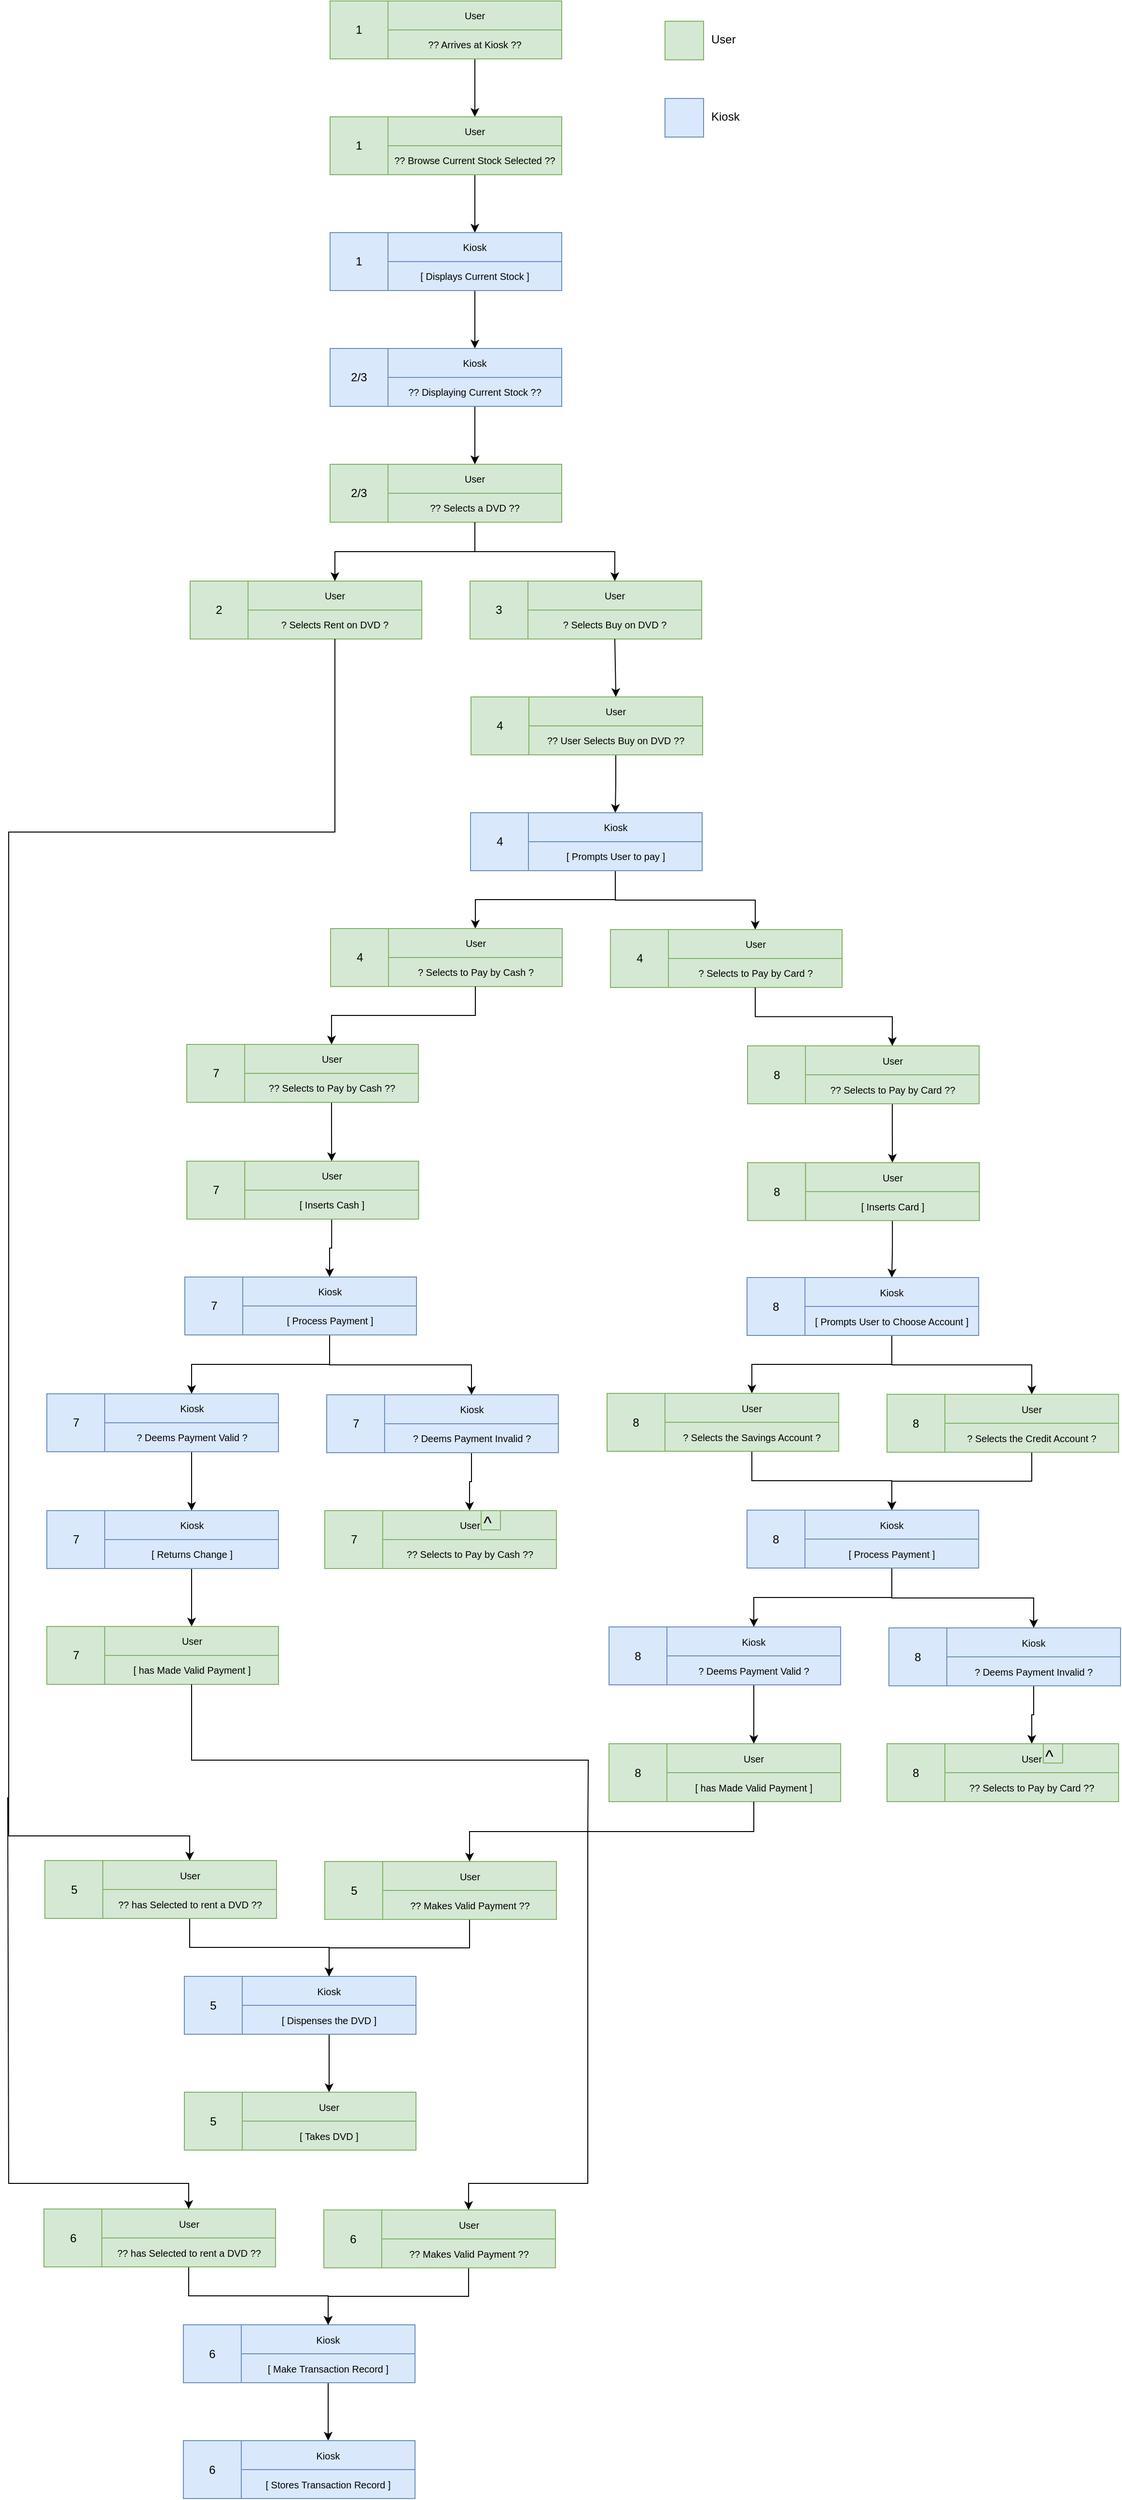 <mxfile version="11.1.4" type="device"><diagram id="VW8h7AR9d6UCQnMIyFME" name="Page-1"><mxGraphModel dx="2858" dy="1067" grid="1" gridSize="10" guides="1" tooltips="1" connect="1" arrows="1" fold="1" page="1" pageScale="1" pageWidth="827" pageHeight="1169" math="0" shadow="0"><root><mxCell id="0"/><mxCell id="1" parent="0"/><mxCell id="rNA3uLsN9g1m54qxnN43-1" value="" style="rounded=0;whiteSpace=wrap;html=1;fillColor=#d5e8d4;strokeColor=#82b366;" parent="1" vertex="1"><mxGeometry x="293" y="59" width="240" height="60" as="geometry"/></mxCell><mxCell id="rNA3uLsN9g1m54qxnN43-2" value="1&lt;span style=&quot;font-family: &amp;#34;helvetica&amp;#34; , &amp;#34;arial&amp;#34; , sans-serif ; font-size: 0px ; white-space: nowrap&quot;&gt;%3CmxGraphModel%3E%3Croot%3E%3CmxCell%20id%3D%220%22%2F%3E%3CmxCell%20id%3D%221%22%20parent%3D%220%22%2F%3E%3CmxCell%20id%3D%222%22%20value%3D%22%22%20style%3D%22rounded%3D0%3BwhiteSpace%3Dwrap%3Bhtml%3D1%3B%22%20vertex%3D%221%22%20parent%3D%221%22%3E%3CmxGeometry%20x%3D%22140%22%20y%3D%22110%22%20width%3D%22180%22%20height%3D%2230%22%20as%3D%22geometry%22%2F%3E%3C%2FmxCell%3E%3C%2Froot%3E%3C%2FmxGraphModel%3E&lt;/span&gt;" style="rounded=0;whiteSpace=wrap;html=1;fillColor=#d5e8d4;strokeColor=#82b366;" parent="1" vertex="1"><mxGeometry x="293" y="59" width="60" height="60" as="geometry"/></mxCell><mxCell id="rNA3uLsN9g1m54qxnN43-3" value="User" style="rounded=0;whiteSpace=wrap;html=1;fontSize=10;fillColor=#d5e8d4;strokeColor=#82b366;" parent="1" vertex="1"><mxGeometry x="353" y="59" width="180" height="30" as="geometry"/></mxCell><mxCell id="rNA3uLsN9g1m54qxnN43-13" style="edgeStyle=orthogonalEdgeStyle;rounded=0;orthogonalLoop=1;jettySize=auto;html=1;exitX=0.5;exitY=1;exitDx=0;exitDy=0;entryX=0.5;entryY=0;entryDx=0;entryDy=0;fontSize=10;strokeColor=#000000;" parent="1" source="rNA3uLsN9g1m54qxnN43-4" target="rNA3uLsN9g1m54qxnN43-7" edge="1"><mxGeometry relative="1" as="geometry"/></mxCell><mxCell id="rNA3uLsN9g1m54qxnN43-4" value="?? Arrives at Kiosk ??" style="rounded=0;whiteSpace=wrap;html=1;fontSize=10;fillColor=#d5e8d4;strokeColor=#82b366;" parent="1" vertex="1"><mxGeometry x="353" y="89" width="180" height="30" as="geometry"/></mxCell><mxCell id="rNA3uLsN9g1m54qxnN43-5" value="" style="rounded=0;whiteSpace=wrap;html=1;fillColor=#d5e8d4;strokeColor=#82b366;" parent="1" vertex="1"><mxGeometry x="293" y="179" width="240" height="60" as="geometry"/></mxCell><mxCell id="rNA3uLsN9g1m54qxnN43-6" value="1&lt;span style=&quot;font-family: &amp;#34;helvetica&amp;#34; , &amp;#34;arial&amp;#34; , sans-serif ; font-size: 0px ; white-space: nowrap&quot;&gt;%3CmxGraphModel%3E%3Croot%3E%3CmxCell%20id%3D%220%22%2F%3E%3CmxCell%20id%3D%221%22%20parent%3D%220%22%2F%3E%3CmxCell%20id%3D%222%22%20value%3D%22%22%20style%3D%22rounded%3D0%3BwhiteSpace%3Dwrap%3Bhtml%3D1%3B%22%20vertex%3D%221%22%20parent%3D%221%22%3E%3CmxGeometry%20x%3D%22140%22%20y%3D%22110%22%20width%3D%22180%22%20height%3D%2230%22%20as%3D%22geometry%22%2F%3E%3C%2FmxCell%3E%3C%2Froot%3E%3C%2FmxGraphModel%3E&lt;/span&gt;" style="rounded=0;whiteSpace=wrap;html=1;fillColor=#d5e8d4;strokeColor=#82b366;" parent="1" vertex="1"><mxGeometry x="293" y="179" width="60" height="60" as="geometry"/></mxCell><mxCell id="rNA3uLsN9g1m54qxnN43-7" value="User" style="rounded=0;whiteSpace=wrap;html=1;fontSize=10;fillColor=#d5e8d4;strokeColor=#82b366;" parent="1" vertex="1"><mxGeometry x="353" y="179" width="180" height="30" as="geometry"/></mxCell><mxCell id="rNA3uLsN9g1m54qxnN43-14" style="edgeStyle=orthogonalEdgeStyle;rounded=0;orthogonalLoop=1;jettySize=auto;html=1;exitX=0.5;exitY=1;exitDx=0;exitDy=0;fontSize=10;strokeColor=#000000;" parent="1" source="rNA3uLsN9g1m54qxnN43-8" target="rNA3uLsN9g1m54qxnN43-11" edge="1"><mxGeometry relative="1" as="geometry"/></mxCell><mxCell id="rNA3uLsN9g1m54qxnN43-8" value="?? Browse Current Stock Selected ??" style="rounded=0;whiteSpace=wrap;html=1;fontSize=10;fillColor=#d5e8d4;strokeColor=#82b366;" parent="1" vertex="1"><mxGeometry x="353" y="209" width="180" height="30" as="geometry"/></mxCell><mxCell id="rNA3uLsN9g1m54qxnN43-9" value="" style="rounded=0;whiteSpace=wrap;html=1;fillColor=#dae8fc;strokeColor=#6c8ebf;" parent="1" vertex="1"><mxGeometry x="293" y="299" width="240" height="60" as="geometry"/></mxCell><mxCell id="rNA3uLsN9g1m54qxnN43-10" value="1&lt;span style=&quot;font-family: &amp;#34;helvetica&amp;#34; , &amp;#34;arial&amp;#34; , sans-serif ; font-size: 0px ; white-space: nowrap&quot;&gt;%3CmxGraphModel%3E%3Croot%3E%3CmxCell%20id%3D%220%22%2F%3E%3CmxCell%20id%3D%221%22%20parent%3D%220%22%2F%3E%3CmxCell%20id%3D%222%22%20value%3D%22%22%20style%3D%22rounded%3D0%3BwhiteSpace%3Dwrap%3Bhtml%3D1%3B%22%20vertex%3D%221%22%20parent%3D%221%22%3E%3CmxGeometry%20x%3D%22140%22%20y%3D%22110%22%20width%3D%22180%22%20height%3D%2230%22%20as%3D%22geometry%22%2F%3E%3C%2FmxCell%3E%3C%2Froot%3E%3C%2FmxGraphModel%3E&lt;/span&gt;" style="rounded=0;whiteSpace=wrap;html=1;fillColor=#dae8fc;strokeColor=#6c8ebf;" parent="1" vertex="1"><mxGeometry x="293" y="299" width="60" height="60" as="geometry"/></mxCell><mxCell id="rNA3uLsN9g1m54qxnN43-11" value="Kiosk" style="rounded=0;whiteSpace=wrap;html=1;fontSize=10;fillColor=#dae8fc;strokeColor=#6c8ebf;" parent="1" vertex="1"><mxGeometry x="353" y="299" width="180" height="30" as="geometry"/></mxCell><mxCell id="ObKCHX8aBYEaE3utjzhv-15" style="edgeStyle=orthogonalEdgeStyle;rounded=0;jumpStyle=arc;orthogonalLoop=1;jettySize=auto;html=1;exitX=0.5;exitY=1;exitDx=0;exitDy=0;entryX=0.5;entryY=0;entryDx=0;entryDy=0;fillColor=#1ba1e2;strokeColor=#000000;" parent="1" source="rNA3uLsN9g1m54qxnN43-12" target="ObKCHX8aBYEaE3utjzhv-12" edge="1"><mxGeometry relative="1" as="geometry"/></mxCell><mxCell id="rNA3uLsN9g1m54qxnN43-12" value="[ Displays Current Stock ]" style="rounded=0;whiteSpace=wrap;html=1;fontSize=10;fillColor=#dae8fc;strokeColor=#6c8ebf;" parent="1" vertex="1"><mxGeometry x="353" y="329" width="180" height="30" as="geometry"/></mxCell><mxCell id="ObKCHX8aBYEaE3utjzhv-1" value="" style="rounded=0;whiteSpace=wrap;html=1;fillColor=#d5e8d4;strokeColor=#82b366;" parent="1" vertex="1"><mxGeometry x="293" y="539" width="240" height="60" as="geometry"/></mxCell><mxCell id="ObKCHX8aBYEaE3utjzhv-2" value="2/3" style="rounded=0;whiteSpace=wrap;html=1;fillColor=#d5e8d4;strokeColor=#82b366;" parent="1" vertex="1"><mxGeometry x="293" y="539" width="60" height="60" as="geometry"/></mxCell><mxCell id="ObKCHX8aBYEaE3utjzhv-3" value="User" style="rounded=0;whiteSpace=wrap;html=1;fontSize=10;fillColor=#d5e8d4;strokeColor=#82b366;" parent="1" vertex="1"><mxGeometry x="353" y="539" width="180" height="30" as="geometry"/></mxCell><mxCell id="ObKCHX8aBYEaE3utjzhv-5" value="?? Selects a DVD ??" style="rounded=0;whiteSpace=wrap;html=1;fontSize=10;fillColor=#d5e8d4;strokeColor=#82b366;" parent="1" vertex="1"><mxGeometry x="353" y="569" width="180" height="30" as="geometry"/></mxCell><mxCell id="ObKCHX8aBYEaE3utjzhv-6" value="" style="rounded=0;whiteSpace=wrap;html=1;fillColor=#d5e8d4;strokeColor=#82b366;" parent="1" vertex="1"><mxGeometry x="148" y="660" width="240" height="60" as="geometry"/></mxCell><mxCell id="ObKCHX8aBYEaE3utjzhv-7" value="2" style="rounded=0;whiteSpace=wrap;html=1;fillColor=#d5e8d4;strokeColor=#82b366;" parent="1" vertex="1"><mxGeometry x="148" y="660" width="60" height="60" as="geometry"/></mxCell><mxCell id="ObKCHX8aBYEaE3utjzhv-8" value="User" style="rounded=0;whiteSpace=wrap;html=1;fontSize=10;fillColor=#d5e8d4;strokeColor=#82b366;" parent="1" vertex="1"><mxGeometry x="208" y="660" width="180" height="30" as="geometry"/></mxCell><mxCell id="ObKCHX8aBYEaE3utjzhv-9" value="? Selects Rent on DVD ?" style="rounded=0;whiteSpace=wrap;html=1;fontSize=10;fillColor=#d5e8d4;strokeColor=#82b366;" parent="1" vertex="1"><mxGeometry x="208" y="690" width="180" height="30" as="geometry"/></mxCell><mxCell id="ObKCHX8aBYEaE3utjzhv-10" value="" style="rounded=0;whiteSpace=wrap;html=1;fillColor=#dae8fc;strokeColor=#6c8ebf;" parent="1" vertex="1"><mxGeometry x="293" y="419" width="240" height="60" as="geometry"/></mxCell><mxCell id="ObKCHX8aBYEaE3utjzhv-11" value="2/3" style="rounded=0;whiteSpace=wrap;html=1;fillColor=#dae8fc;strokeColor=#6c8ebf;" parent="1" vertex="1"><mxGeometry x="293" y="419" width="60" height="60" as="geometry"/></mxCell><mxCell id="ObKCHX8aBYEaE3utjzhv-12" value="Kiosk" style="rounded=0;whiteSpace=wrap;html=1;fontSize=10;fillColor=#dae8fc;strokeColor=#6c8ebf;" parent="1" vertex="1"><mxGeometry x="353" y="419" width="180" height="30" as="geometry"/></mxCell><mxCell id="ObKCHX8aBYEaE3utjzhv-13" style="edgeStyle=orthogonalEdgeStyle;rounded=0;orthogonalLoop=1;jettySize=auto;html=1;exitX=0.5;exitY=1;exitDx=0;exitDy=0;entryX=0.5;entryY=0;entryDx=0;entryDy=0;fontSize=10;fillColor=#f5f5f5;strokeColor=#000000;" parent="1" source="ObKCHX8aBYEaE3utjzhv-14" target="ObKCHX8aBYEaE3utjzhv-3" edge="1"><mxGeometry relative="1" as="geometry"/></mxCell><mxCell id="ObKCHX8aBYEaE3utjzhv-14" value="?? Displaying Current Stock ??" style="rounded=0;whiteSpace=wrap;html=1;fontSize=10;fillColor=#dae8fc;strokeColor=#6c8ebf;" parent="1" vertex="1"><mxGeometry x="353" y="449" width="180" height="30" as="geometry"/></mxCell><mxCell id="ObKCHX8aBYEaE3utjzhv-21" value="" style="rounded=0;whiteSpace=wrap;html=1;fillColor=#d5e8d4;strokeColor=#82b366;" parent="1" vertex="1"><mxGeometry x="438" y="660" width="240" height="60" as="geometry"/></mxCell><mxCell id="ObKCHX8aBYEaE3utjzhv-22" value="3" style="rounded=0;whiteSpace=wrap;html=1;fillColor=#d5e8d4;strokeColor=#82b366;" parent="1" vertex="1"><mxGeometry x="438" y="660" width="60" height="60" as="geometry"/></mxCell><mxCell id="ObKCHX8aBYEaE3utjzhv-23" value="User" style="rounded=0;whiteSpace=wrap;html=1;fontSize=10;fillColor=#d5e8d4;strokeColor=#82b366;" parent="1" vertex="1"><mxGeometry x="498" y="660" width="180" height="30" as="geometry"/></mxCell><mxCell id="ObKCHX8aBYEaE3utjzhv-24" value="? Selects Buy on DVD ?" style="rounded=0;whiteSpace=wrap;html=1;fontSize=10;fillColor=#d5e8d4;strokeColor=#82b366;" parent="1" vertex="1"><mxGeometry x="498" y="690" width="180" height="30" as="geometry"/></mxCell><mxCell id="ObKCHX8aBYEaE3utjzhv-32" style="edgeStyle=orthogonalEdgeStyle;rounded=0;jumpStyle=arc;orthogonalLoop=1;jettySize=auto;html=1;exitX=0.5;exitY=1;exitDx=0;exitDy=0;entryX=0.5;entryY=0;entryDx=0;entryDy=0;fillColor=#1ba1e2;strokeColor=#000000;" parent="1" source="ObKCHX8aBYEaE3utjzhv-5" target="ObKCHX8aBYEaE3utjzhv-23" edge="1"><mxGeometry relative="1" as="geometry"><mxPoint x="453.138" y="368.793" as="sourcePoint"/><mxPoint x="453.138" y="428.793" as="targetPoint"/></mxGeometry></mxCell><mxCell id="ObKCHX8aBYEaE3utjzhv-33" style="edgeStyle=orthogonalEdgeStyle;rounded=0;jumpStyle=arc;orthogonalLoop=1;jettySize=auto;html=1;exitX=0.5;exitY=1;exitDx=0;exitDy=0;entryX=0.5;entryY=0;entryDx=0;entryDy=0;fillColor=#1ba1e2;strokeColor=#000000;" parent="1" source="ObKCHX8aBYEaE3utjzhv-5" target="ObKCHX8aBYEaE3utjzhv-8" edge="1"><mxGeometry relative="1" as="geometry"><mxPoint x="453.138" y="608.793" as="sourcePoint"/><mxPoint x="597.966" y="670.172" as="targetPoint"/></mxGeometry></mxCell><mxCell id="ObKCHX8aBYEaE3utjzhv-36" value="" style="rounded=0;whiteSpace=wrap;html=1;fillColor=#dae8fc;strokeColor=#6c8ebf;" parent="1" vertex="1"><mxGeometry x="438.5" y="900.017" width="240" height="60" as="geometry"/></mxCell><mxCell id="ObKCHX8aBYEaE3utjzhv-37" value="4" style="rounded=0;whiteSpace=wrap;html=1;fillColor=#dae8fc;strokeColor=#6c8ebf;" parent="1" vertex="1"><mxGeometry x="438.5" y="900.017" width="60" height="60" as="geometry"/></mxCell><mxCell id="ObKCHX8aBYEaE3utjzhv-38" value="Kiosk" style="rounded=0;whiteSpace=wrap;html=1;fontSize=10;fillColor=#dae8fc;strokeColor=#6c8ebf;" parent="1" vertex="1"><mxGeometry x="498.5" y="900.017" width="180" height="30" as="geometry"/></mxCell><mxCell id="ObKCHX8aBYEaE3utjzhv-39" style="edgeStyle=orthogonalEdgeStyle;rounded=0;orthogonalLoop=1;jettySize=auto;html=1;exitX=0.5;exitY=1;exitDx=0;exitDy=0;entryX=0.5;entryY=0;entryDx=0;entryDy=0;fontSize=10;fillColor=#d5e8d4;strokeColor=#000000;" parent="1" source="ObKCHX8aBYEaE3utjzhv-41" target="ObKCHX8aBYEaE3utjzhv-49" edge="1"><mxGeometry relative="1" as="geometry"/></mxCell><mxCell id="ObKCHX8aBYEaE3utjzhv-40" style="edgeStyle=orthogonalEdgeStyle;rounded=0;orthogonalLoop=1;jettySize=auto;html=1;exitX=0.5;exitY=1;exitDx=0;exitDy=0;entryX=0.5;entryY=0;entryDx=0;entryDy=0;fontSize=10;fillColor=#d5e8d4;strokeColor=#000000;" parent="1" source="ObKCHX8aBYEaE3utjzhv-41" target="ObKCHX8aBYEaE3utjzhv-53" edge="1"><mxGeometry relative="1" as="geometry"/></mxCell><mxCell id="ObKCHX8aBYEaE3utjzhv-41" value="[ Prompts User to pay ]" style="rounded=0;whiteSpace=wrap;html=1;fontSize=10;fillColor=#dae8fc;strokeColor=#6c8ebf;" parent="1" vertex="1"><mxGeometry x="498.5" y="930.017" width="180" height="30" as="geometry"/></mxCell><mxCell id="ObKCHX8aBYEaE3utjzhv-42" value="" style="rounded=0;whiteSpace=wrap;html=1;fillColor=#d5e8d4;strokeColor=#82b366;" parent="1" vertex="1"><mxGeometry x="439" y="780.017" width="240" height="60" as="geometry"/></mxCell><mxCell id="ObKCHX8aBYEaE3utjzhv-43" value="4" style="rounded=0;whiteSpace=wrap;html=1;fillColor=#d5e8d4;strokeColor=#82b366;" parent="1" vertex="1"><mxGeometry x="439" y="780.017" width="60" height="60" as="geometry"/></mxCell><mxCell id="ObKCHX8aBYEaE3utjzhv-44" value="User" style="rounded=0;whiteSpace=wrap;html=1;fontSize=10;fillColor=#d5e8d4;strokeColor=#82b366;" parent="1" vertex="1"><mxGeometry x="499" y="780.017" width="180" height="30" as="geometry"/></mxCell><mxCell id="ObKCHX8aBYEaE3utjzhv-45" style="edgeStyle=orthogonalEdgeStyle;rounded=0;orthogonalLoop=1;jettySize=auto;html=1;entryX=0.5;entryY=0;entryDx=0;entryDy=0;fontSize=10;fillColor=#d5e8d4;strokeColor=#000000;" parent="1" source="ObKCHX8aBYEaE3utjzhv-46" target="ObKCHX8aBYEaE3utjzhv-38" edge="1"><mxGeometry relative="1" as="geometry"/></mxCell><mxCell id="ObKCHX8aBYEaE3utjzhv-46" value="?? User Selects Buy on DVD ??" style="rounded=0;whiteSpace=wrap;html=1;fontSize=10;fillColor=#d5e8d4;strokeColor=#82b366;" parent="1" vertex="1"><mxGeometry x="499" y="810.017" width="180" height="30" as="geometry"/></mxCell><mxCell id="ObKCHX8aBYEaE3utjzhv-47" value="" style="rounded=0;whiteSpace=wrap;html=1;fillColor=#d5e8d4;strokeColor=#82b366;" parent="1" vertex="1"><mxGeometry x="293.5" y="1020.017" width="240" height="60" as="geometry"/></mxCell><mxCell id="ObKCHX8aBYEaE3utjzhv-48" value="4" style="rounded=0;whiteSpace=wrap;html=1;fillColor=#d5e8d4;strokeColor=#82b366;" parent="1" vertex="1"><mxGeometry x="293.5" y="1020.017" width="60" height="60" as="geometry"/></mxCell><mxCell id="ObKCHX8aBYEaE3utjzhv-49" value="User" style="rounded=0;whiteSpace=wrap;html=1;fontSize=10;fillColor=#d5e8d4;strokeColor=#82b366;" parent="1" vertex="1"><mxGeometry x="353.5" y="1020.017" width="180" height="30" as="geometry"/></mxCell><mxCell id="ObKCHX8aBYEaE3utjzhv-50" value="? Selects to Pay by Cash ?" style="rounded=0;whiteSpace=wrap;html=1;fontSize=10;fillColor=#d5e8d4;strokeColor=#82b366;" parent="1" vertex="1"><mxGeometry x="353.5" y="1050.017" width="180" height="30" as="geometry"/></mxCell><mxCell id="ObKCHX8aBYEaE3utjzhv-51" value="" style="rounded=0;whiteSpace=wrap;html=1;fillColor=#d5e8d4;strokeColor=#82b366;" parent="1" vertex="1"><mxGeometry x="583.5" y="1021.017" width="240" height="60" as="geometry"/></mxCell><mxCell id="ObKCHX8aBYEaE3utjzhv-52" value="4" style="rounded=0;whiteSpace=wrap;html=1;fillColor=#d5e8d4;strokeColor=#82b366;" parent="1" vertex="1"><mxGeometry x="583.5" y="1021.017" width="60" height="60" as="geometry"/></mxCell><mxCell id="ObKCHX8aBYEaE3utjzhv-53" value="User" style="rounded=0;whiteSpace=wrap;html=1;fontSize=10;fillColor=#d5e8d4;strokeColor=#82b366;" parent="1" vertex="1"><mxGeometry x="643.5" y="1021.017" width="180" height="30" as="geometry"/></mxCell><mxCell id="ObKCHX8aBYEaE3utjzhv-54" value="? Selects to Pay by Card ?" style="rounded=0;whiteSpace=wrap;html=1;fontSize=10;fillColor=#d5e8d4;strokeColor=#82b366;" parent="1" vertex="1"><mxGeometry x="643.5" y="1051.017" width="180" height="30" as="geometry"/></mxCell><mxCell id="ObKCHX8aBYEaE3utjzhv-55" value="" style="rounded=0;whiteSpace=wrap;html=1;fillColor=#d5e8d4;strokeColor=#82b366;" parent="1" vertex="1"><mxGeometry x="144.5" y="1140" width="240" height="60" as="geometry"/></mxCell><mxCell id="ObKCHX8aBYEaE3utjzhv-56" value="7" style="rounded=0;whiteSpace=wrap;html=1;fillColor=#d5e8d4;strokeColor=#82b366;" parent="1" vertex="1"><mxGeometry x="144.5" y="1140" width="60" height="60" as="geometry"/></mxCell><mxCell id="ObKCHX8aBYEaE3utjzhv-57" value="User" style="rounded=0;whiteSpace=wrap;html=1;fontSize=10;fillColor=#d5e8d4;strokeColor=#82b366;" parent="1" vertex="1"><mxGeometry x="204.5" y="1140" width="180" height="30" as="geometry"/></mxCell><mxCell id="ObKCHX8aBYEaE3utjzhv-58" style="edgeStyle=orthogonalEdgeStyle;rounded=0;orthogonalLoop=1;jettySize=auto;html=1;exitX=0.5;exitY=1;exitDx=0;exitDy=0;fontSize=10;fillColor=#f8cecc;strokeColor=#000000;" parent="1" source="ObKCHX8aBYEaE3utjzhv-59" target="ObKCHX8aBYEaE3utjzhv-62" edge="1"><mxGeometry relative="1" as="geometry"/></mxCell><mxCell id="ObKCHX8aBYEaE3utjzhv-59" value="?? Selects to Pay by Cash ??" style="rounded=0;whiteSpace=wrap;html=1;fontSize=10;fillColor=#d5e8d4;strokeColor=#82b366;" parent="1" vertex="1"><mxGeometry x="204.5" y="1170" width="180" height="30" as="geometry"/></mxCell><mxCell id="ObKCHX8aBYEaE3utjzhv-60" value="" style="rounded=0;whiteSpace=wrap;html=1;fillColor=#d5e8d4;strokeColor=#82b366;" parent="1" vertex="1"><mxGeometry x="144.643" y="1261" width="240" height="60" as="geometry"/></mxCell><mxCell id="ObKCHX8aBYEaE3utjzhv-61" value="7" style="rounded=0;whiteSpace=wrap;html=1;fillColor=#d5e8d4;strokeColor=#82b366;" parent="1" vertex="1"><mxGeometry x="144.643" y="1261" width="60" height="60" as="geometry"/></mxCell><mxCell id="ObKCHX8aBYEaE3utjzhv-62" value="User" style="rounded=0;whiteSpace=wrap;html=1;fontSize=10;fillColor=#d5e8d4;strokeColor=#82b366;" parent="1" vertex="1"><mxGeometry x="204.643" y="1261" width="180" height="30" as="geometry"/></mxCell><mxCell id="ObKCHX8aBYEaE3utjzhv-63" style="edgeStyle=orthogonalEdgeStyle;rounded=0;orthogonalLoop=1;jettySize=auto;html=1;exitX=0.5;exitY=1;exitDx=0;exitDy=0;entryX=0.5;entryY=0;entryDx=0;entryDy=0;fontSize=10;fillColor=#f8cecc;strokeColor=#000000;" parent="1" source="ObKCHX8aBYEaE3utjzhv-64" target="ObKCHX8aBYEaE3utjzhv-67" edge="1"><mxGeometry relative="1" as="geometry"/></mxCell><mxCell id="ObKCHX8aBYEaE3utjzhv-64" value="[ Inserts Cash ]" style="rounded=0;whiteSpace=wrap;html=1;fontSize=10;fillColor=#d5e8d4;strokeColor=#82b366;" parent="1" vertex="1"><mxGeometry x="204.643" y="1291" width="180" height="30" as="geometry"/></mxCell><mxCell id="ObKCHX8aBYEaE3utjzhv-65" value="" style="rounded=0;whiteSpace=wrap;html=1;fillColor=#dae8fc;strokeColor=#6c8ebf;" parent="1" vertex="1"><mxGeometry x="142.5" y="1381" width="240" height="60" as="geometry"/></mxCell><mxCell id="ObKCHX8aBYEaE3utjzhv-66" value="7" style="rounded=0;whiteSpace=wrap;html=1;fillColor=#dae8fc;strokeColor=#6c8ebf;" parent="1" vertex="1"><mxGeometry x="142.5" y="1381" width="60" height="60" as="geometry"/></mxCell><mxCell id="ObKCHX8aBYEaE3utjzhv-67" value="Kiosk" style="rounded=0;whiteSpace=wrap;html=1;fontSize=10;fillColor=#dae8fc;strokeColor=#6c8ebf;" parent="1" vertex="1"><mxGeometry x="202.5" y="1381" width="180" height="30" as="geometry"/></mxCell><mxCell id="ObKCHX8aBYEaE3utjzhv-68" style="edgeStyle=orthogonalEdgeStyle;rounded=0;orthogonalLoop=1;jettySize=auto;html=1;exitX=0.5;exitY=1;exitDx=0;exitDy=0;entryX=0.5;entryY=0;entryDx=0;entryDy=0;fontSize=10;fillColor=#f8cecc;strokeColor=#000000;" parent="1" source="ObKCHX8aBYEaE3utjzhv-70" target="ObKCHX8aBYEaE3utjzhv-78" edge="1"><mxGeometry relative="1" as="geometry"/></mxCell><mxCell id="ObKCHX8aBYEaE3utjzhv-69" style="edgeStyle=orthogonalEdgeStyle;rounded=0;orthogonalLoop=1;jettySize=auto;html=1;exitX=0.5;exitY=1;exitDx=0;exitDy=0;entryX=0.5;entryY=0;entryDx=0;entryDy=0;fontSize=10;fillColor=#f8cecc;strokeColor=#000000;" parent="1" source="ObKCHX8aBYEaE3utjzhv-70" target="ObKCHX8aBYEaE3utjzhv-73" edge="1"><mxGeometry relative="1" as="geometry"/></mxCell><mxCell id="ObKCHX8aBYEaE3utjzhv-70" value="[ Process Payment ]" style="rounded=0;whiteSpace=wrap;html=1;fontSize=10;fillColor=#dae8fc;strokeColor=#6c8ebf;" parent="1" vertex="1"><mxGeometry x="202.5" y="1411" width="180" height="30" as="geometry"/></mxCell><mxCell id="ObKCHX8aBYEaE3utjzhv-71" value="" style="rounded=0;whiteSpace=wrap;html=1;fillColor=#dae8fc;strokeColor=#6c8ebf;" parent="1" vertex="1"><mxGeometry x="-0.5" y="1502" width="240" height="60" as="geometry"/></mxCell><mxCell id="ObKCHX8aBYEaE3utjzhv-72" value="7" style="rounded=0;whiteSpace=wrap;html=1;fillColor=#dae8fc;strokeColor=#6c8ebf;" parent="1" vertex="1"><mxGeometry x="-0.5" y="1502" width="60" height="60" as="geometry"/></mxCell><mxCell id="ObKCHX8aBYEaE3utjzhv-73" value="Kiosk" style="rounded=0;whiteSpace=wrap;html=1;fontSize=10;fillColor=#dae8fc;strokeColor=#6c8ebf;" parent="1" vertex="1"><mxGeometry x="59.5" y="1502" width="180" height="30" as="geometry"/></mxCell><mxCell id="ObKCHX8aBYEaE3utjzhv-74" style="edgeStyle=orthogonalEdgeStyle;rounded=0;orthogonalLoop=1;jettySize=auto;html=1;exitX=0.5;exitY=1;exitDx=0;exitDy=0;fontSize=10;fillColor=#f8cecc;strokeColor=#000000;" parent="1" source="ObKCHX8aBYEaE3utjzhv-75" target="ObKCHX8aBYEaE3utjzhv-87" edge="1"><mxGeometry relative="1" as="geometry"/></mxCell><mxCell id="ObKCHX8aBYEaE3utjzhv-75" value="? Deems Payment Valid ?" style="rounded=0;whiteSpace=wrap;html=1;fontSize=10;fillColor=#dae8fc;strokeColor=#6c8ebf;" parent="1" vertex="1"><mxGeometry x="59.5" y="1532" width="180" height="30" as="geometry"/></mxCell><mxCell id="ObKCHX8aBYEaE3utjzhv-76" value="" style="rounded=0;whiteSpace=wrap;html=1;fillColor=#dae8fc;strokeColor=#6c8ebf;" parent="1" vertex="1"><mxGeometry x="289.5" y="1503" width="240" height="60" as="geometry"/></mxCell><mxCell id="ObKCHX8aBYEaE3utjzhv-77" value="7" style="rounded=0;whiteSpace=wrap;html=1;fillColor=#dae8fc;strokeColor=#6c8ebf;" parent="1" vertex="1"><mxGeometry x="289.5" y="1503" width="60" height="60" as="geometry"/></mxCell><mxCell id="ObKCHX8aBYEaE3utjzhv-78" value="Kiosk" style="rounded=0;whiteSpace=wrap;html=1;fontSize=10;fillColor=#dae8fc;strokeColor=#6c8ebf;" parent="1" vertex="1"><mxGeometry x="349.5" y="1503" width="180" height="30" as="geometry"/></mxCell><mxCell id="ObKCHX8aBYEaE3utjzhv-79" style="edgeStyle=orthogonalEdgeStyle;rounded=0;orthogonalLoop=1;jettySize=auto;html=1;exitX=0.5;exitY=1;exitDx=0;exitDy=0;fontSize=10;fillColor=#f8cecc;strokeColor=#000000;" parent="1" source="ObKCHX8aBYEaE3utjzhv-80" target="ObKCHX8aBYEaE3utjzhv-83" edge="1"><mxGeometry relative="1" as="geometry"/></mxCell><mxCell id="ObKCHX8aBYEaE3utjzhv-80" value="? Deems Payment Invalid ?" style="rounded=0;whiteSpace=wrap;html=1;fontSize=10;fillColor=#dae8fc;strokeColor=#6c8ebf;" parent="1" vertex="1"><mxGeometry x="349.5" y="1533" width="180" height="30" as="geometry"/></mxCell><mxCell id="ObKCHX8aBYEaE3utjzhv-81" value="" style="rounded=0;whiteSpace=wrap;html=1;fillColor=#d5e8d4;strokeColor=#82b366;" parent="1" vertex="1"><mxGeometry x="287.5" y="1623" width="240" height="60" as="geometry"/></mxCell><mxCell id="ObKCHX8aBYEaE3utjzhv-82" value="7" style="rounded=0;whiteSpace=wrap;html=1;fillColor=#d5e8d4;strokeColor=#82b366;" parent="1" vertex="1"><mxGeometry x="287.5" y="1623" width="60" height="60" as="geometry"/></mxCell><mxCell id="ObKCHX8aBYEaE3utjzhv-83" value="User" style="rounded=0;whiteSpace=wrap;html=1;fontSize=10;fillColor=#d5e8d4;strokeColor=#82b366;" parent="1" vertex="1"><mxGeometry x="347.5" y="1623" width="180" height="30" as="geometry"/></mxCell><mxCell id="ObKCHX8aBYEaE3utjzhv-84" value="?? Selects to Pay by Cash ??" style="rounded=0;whiteSpace=wrap;html=1;fontSize=10;fillColor=#d5e8d4;strokeColor=#82b366;" parent="1" vertex="1"><mxGeometry x="347.5" y="1653" width="180" height="30" as="geometry"/></mxCell><mxCell id="ObKCHX8aBYEaE3utjzhv-85" value="" style="rounded=0;whiteSpace=wrap;html=1;fillColor=#dae8fc;strokeColor=#6c8ebf;" parent="1" vertex="1"><mxGeometry x="-0.5" y="1623" width="240" height="60" as="geometry"/></mxCell><mxCell id="ObKCHX8aBYEaE3utjzhv-86" value="7" style="rounded=0;whiteSpace=wrap;html=1;fillColor=#dae8fc;strokeColor=#6c8ebf;" parent="1" vertex="1"><mxGeometry x="-0.5" y="1623" width="60" height="60" as="geometry"/></mxCell><mxCell id="ObKCHX8aBYEaE3utjzhv-87" value="Kiosk" style="rounded=0;whiteSpace=wrap;html=1;fontSize=10;fillColor=#dae8fc;strokeColor=#6c8ebf;" parent="1" vertex="1"><mxGeometry x="59.5" y="1623" width="180" height="30" as="geometry"/></mxCell><mxCell id="ObKCHX8aBYEaE3utjzhv-88" style="edgeStyle=orthogonalEdgeStyle;rounded=0;orthogonalLoop=1;jettySize=auto;html=1;exitX=0.5;exitY=1;exitDx=0;exitDy=0;entryX=0.5;entryY=0;entryDx=0;entryDy=0;fontSize=10;strokeColor=#000000;" parent="1" source="ObKCHX8aBYEaE3utjzhv-89" target="ObKCHX8aBYEaE3utjzhv-93" edge="1"><mxGeometry relative="1" as="geometry"/></mxCell><mxCell id="ObKCHX8aBYEaE3utjzhv-89" value="[ Returns Change ]" style="rounded=0;whiteSpace=wrap;html=1;fontSize=10;fillColor=#dae8fc;strokeColor=#6c8ebf;" parent="1" vertex="1"><mxGeometry x="59.5" y="1653" width="180" height="30" as="geometry"/></mxCell><mxCell id="ObKCHX8aBYEaE3utjzhv-90" value="&lt;font style=&quot;font-size: 18px&quot;&gt;^&lt;/font&gt;" style="text;html=1;resizable=0;points=[];autosize=1;align=left;verticalAlign=top;spacingTop=-4;fontSize=10;fillColor=#d5e8d4;strokeColor=#82b366;" parent="1" vertex="1"><mxGeometry x="449.5" y="1623" width="20" height="20" as="geometry"/></mxCell><mxCell id="ObKCHX8aBYEaE3utjzhv-91" value="" style="rounded=0;whiteSpace=wrap;html=1;fillColor=#d5e8d4;strokeColor=#82b366;" parent="1" vertex="1"><mxGeometry x="-0.5" y="1743" width="240" height="60" as="geometry"/></mxCell><mxCell id="ObKCHX8aBYEaE3utjzhv-92" value="7" style="rounded=0;whiteSpace=wrap;html=1;fillColor=#d5e8d4;strokeColor=#82b366;" parent="1" vertex="1"><mxGeometry x="-0.5" y="1743" width="60" height="60" as="geometry"/></mxCell><mxCell id="ObKCHX8aBYEaE3utjzhv-93" value="User" style="rounded=0;whiteSpace=wrap;html=1;fontSize=10;fillColor=#d5e8d4;strokeColor=#82b366;" parent="1" vertex="1"><mxGeometry x="59.5" y="1743" width="180" height="30" as="geometry"/></mxCell><mxCell id="ObKCHX8aBYEaE3utjzhv-94" value="[ has Made Valid Payment ]" style="rounded=0;whiteSpace=wrap;html=1;fontSize=10;fillColor=#d5e8d4;strokeColor=#82b366;" parent="1" vertex="1"><mxGeometry x="59.5" y="1773" width="180" height="30" as="geometry"/></mxCell><mxCell id="ObKCHX8aBYEaE3utjzhv-95" value="" style="rounded=0;whiteSpace=wrap;html=1;fillColor=#dae8fc;strokeColor=#6c8ebf;" parent="1" vertex="1"><mxGeometry x="725" y="1381.5" width="240" height="60" as="geometry"/></mxCell><mxCell id="ObKCHX8aBYEaE3utjzhv-96" value="8" style="rounded=0;whiteSpace=wrap;html=1;fillColor=#dae8fc;strokeColor=#6c8ebf;" parent="1" vertex="1"><mxGeometry x="725" y="1381.5" width="60" height="60" as="geometry"/></mxCell><mxCell id="ObKCHX8aBYEaE3utjzhv-97" value="Kiosk" style="rounded=0;whiteSpace=wrap;html=1;fontSize=10;fillColor=#dae8fc;strokeColor=#6c8ebf;" parent="1" vertex="1"><mxGeometry x="785" y="1381.5" width="180" height="30" as="geometry"/></mxCell><mxCell id="ObKCHX8aBYEaE3utjzhv-98" style="edgeStyle=orthogonalEdgeStyle;rounded=0;orthogonalLoop=1;jettySize=auto;html=1;exitX=0.5;exitY=1;exitDx=0;exitDy=0;entryX=0.5;entryY=0;entryDx=0;entryDy=0;fontSize=10;fillColor=#e1d5e7;strokeColor=#000000;" parent="1" source="ObKCHX8aBYEaE3utjzhv-100" target="ObKCHX8aBYEaE3utjzhv-108" edge="1"><mxGeometry relative="1" as="geometry"/></mxCell><mxCell id="ObKCHX8aBYEaE3utjzhv-99" style="edgeStyle=orthogonalEdgeStyle;rounded=0;orthogonalLoop=1;jettySize=auto;html=1;exitX=0.5;exitY=1;exitDx=0;exitDy=0;entryX=0.5;entryY=0;entryDx=0;entryDy=0;fontSize=10;fillColor=#e1d5e7;strokeColor=#000000;" parent="1" source="ObKCHX8aBYEaE3utjzhv-100" target="ObKCHX8aBYEaE3utjzhv-113" edge="1"><mxGeometry relative="1" as="geometry"/></mxCell><mxCell id="ObKCHX8aBYEaE3utjzhv-100" value="[ Prompts User to Choose Account ]" style="rounded=0;whiteSpace=wrap;html=1;fontSize=10;fillColor=#dae8fc;strokeColor=#6c8ebf;" parent="1" vertex="1"><mxGeometry x="785" y="1411.5" width="180" height="30" as="geometry"/></mxCell><mxCell id="ObKCHX8aBYEaE3utjzhv-101" value="" style="rounded=0;whiteSpace=wrap;html=1;fillColor=#d5e8d4;strokeColor=#82b366;" parent="1" vertex="1"><mxGeometry x="725.5" y="1141.5" width="240" height="60" as="geometry"/></mxCell><mxCell id="ObKCHX8aBYEaE3utjzhv-102" value="8" style="rounded=0;whiteSpace=wrap;html=1;fillColor=#d5e8d4;strokeColor=#82b366;" parent="1" vertex="1"><mxGeometry x="725.5" y="1141.5" width="60" height="60" as="geometry"/></mxCell><mxCell id="ObKCHX8aBYEaE3utjzhv-103" value="User" style="rounded=0;whiteSpace=wrap;html=1;fontSize=10;fillColor=#d5e8d4;strokeColor=#82b366;" parent="1" vertex="1"><mxGeometry x="785.5" y="1141.5" width="180" height="30" as="geometry"/></mxCell><mxCell id="ObKCHX8aBYEaE3utjzhv-104" style="edgeStyle=orthogonalEdgeStyle;rounded=0;orthogonalLoop=1;jettySize=auto;html=1;exitX=0.5;exitY=1;exitDx=0;exitDy=0;fontSize=10;fillColor=#e1d5e7;strokeColor=#000000;" parent="1" source="ObKCHX8aBYEaE3utjzhv-105" target="ObKCHX8aBYEaE3utjzhv-118" edge="1"><mxGeometry relative="1" as="geometry"/></mxCell><mxCell id="ObKCHX8aBYEaE3utjzhv-105" value="?? Selects to Pay by Card ??" style="rounded=0;whiteSpace=wrap;html=1;fontSize=10;fillColor=#d5e8d4;strokeColor=#82b366;" parent="1" vertex="1"><mxGeometry x="785.5" y="1171.5" width="180" height="30" as="geometry"/></mxCell><mxCell id="ObKCHX8aBYEaE3utjzhv-106" value="" style="rounded=0;whiteSpace=wrap;html=1;fillColor=#d5e8d4;strokeColor=#82b366;" parent="1" vertex="1"><mxGeometry x="580" y="1501.5" width="240" height="60" as="geometry"/></mxCell><mxCell id="ObKCHX8aBYEaE3utjzhv-107" value="8" style="rounded=0;whiteSpace=wrap;html=1;fillColor=#d5e8d4;strokeColor=#82b366;" parent="1" vertex="1"><mxGeometry x="580" y="1501.5" width="60" height="60" as="geometry"/></mxCell><mxCell id="ObKCHX8aBYEaE3utjzhv-108" value="User" style="rounded=0;whiteSpace=wrap;html=1;fontSize=10;fillColor=#d5e8d4;strokeColor=#82b366;" parent="1" vertex="1"><mxGeometry x="640" y="1501.5" width="180" height="30" as="geometry"/></mxCell><mxCell id="ObKCHX8aBYEaE3utjzhv-109" style="edgeStyle=orthogonalEdgeStyle;rounded=0;orthogonalLoop=1;jettySize=auto;html=1;fontSize=10;fillColor=#e1d5e7;strokeColor=#000000;" parent="1" source="ObKCHX8aBYEaE3utjzhv-110" target="ObKCHX8aBYEaE3utjzhv-123" edge="1"><mxGeometry relative="1" as="geometry"/></mxCell><mxCell id="ObKCHX8aBYEaE3utjzhv-110" value="? Selects the Savings Account ?" style="rounded=0;whiteSpace=wrap;html=1;fontSize=10;fillColor=#d5e8d4;strokeColor=#82b366;" parent="1" vertex="1"><mxGeometry x="640" y="1531.5" width="180" height="30" as="geometry"/></mxCell><mxCell id="ObKCHX8aBYEaE3utjzhv-111" value="" style="rounded=0;whiteSpace=wrap;html=1;fillColor=#d5e8d4;strokeColor=#82b366;" parent="1" vertex="1"><mxGeometry x="870" y="1502.5" width="240" height="60" as="geometry"/></mxCell><mxCell id="ObKCHX8aBYEaE3utjzhv-112" value="8" style="rounded=0;whiteSpace=wrap;html=1;fillColor=#d5e8d4;strokeColor=#82b366;" parent="1" vertex="1"><mxGeometry x="870" y="1502.5" width="60" height="60" as="geometry"/></mxCell><mxCell id="ObKCHX8aBYEaE3utjzhv-113" value="User" style="rounded=0;whiteSpace=wrap;html=1;fontSize=10;fillColor=#d5e8d4;strokeColor=#82b366;" parent="1" vertex="1"><mxGeometry x="930" y="1502.5" width="180" height="30" as="geometry"/></mxCell><mxCell id="ObKCHX8aBYEaE3utjzhv-114" style="edgeStyle=orthogonalEdgeStyle;rounded=0;orthogonalLoop=1;jettySize=auto;html=1;entryX=0.5;entryY=0;entryDx=0;entryDy=0;fontSize=10;fillColor=#e1d5e7;strokeColor=#000000;" parent="1" source="ObKCHX8aBYEaE3utjzhv-115" target="ObKCHX8aBYEaE3utjzhv-123" edge="1"><mxGeometry relative="1" as="geometry"/></mxCell><mxCell id="ObKCHX8aBYEaE3utjzhv-115" value="? Selects the Credit Account ?" style="rounded=0;whiteSpace=wrap;html=1;fontSize=10;fillColor=#d5e8d4;strokeColor=#82b366;" parent="1" vertex="1"><mxGeometry x="930" y="1532.5" width="180" height="30" as="geometry"/></mxCell><mxCell id="ObKCHX8aBYEaE3utjzhv-116" value="" style="rounded=0;whiteSpace=wrap;html=1;fillColor=#d5e8d4;strokeColor=#82b366;" parent="1" vertex="1"><mxGeometry x="725.643" y="1262.5" width="240" height="60" as="geometry"/></mxCell><mxCell id="ObKCHX8aBYEaE3utjzhv-117" value="8" style="rounded=0;whiteSpace=wrap;html=1;fillColor=#d5e8d4;strokeColor=#82b366;" parent="1" vertex="1"><mxGeometry x="725.643" y="1262.5" width="60" height="60" as="geometry"/></mxCell><mxCell id="ObKCHX8aBYEaE3utjzhv-118" value="User" style="rounded=0;whiteSpace=wrap;html=1;fontSize=10;fillColor=#d5e8d4;strokeColor=#82b366;" parent="1" vertex="1"><mxGeometry x="785.643" y="1262.5" width="180" height="30" as="geometry"/></mxCell><mxCell id="ObKCHX8aBYEaE3utjzhv-119" style="edgeStyle=orthogonalEdgeStyle;rounded=0;orthogonalLoop=1;jettySize=auto;html=1;fontSize=10;fillColor=#e1d5e7;strokeColor=#000000;" parent="1" source="ObKCHX8aBYEaE3utjzhv-120" target="ObKCHX8aBYEaE3utjzhv-97" edge="1"><mxGeometry relative="1" as="geometry"/></mxCell><mxCell id="ObKCHX8aBYEaE3utjzhv-120" value="[ Inserts Card ]" style="rounded=0;whiteSpace=wrap;html=1;fontSize=10;fillColor=#d5e8d4;strokeColor=#82b366;" parent="1" vertex="1"><mxGeometry x="785.643" y="1292.5" width="180" height="30" as="geometry"/></mxCell><mxCell id="ObKCHX8aBYEaE3utjzhv-121" value="" style="rounded=0;whiteSpace=wrap;html=1;fillColor=#dae8fc;strokeColor=#6c8ebf;" parent="1" vertex="1"><mxGeometry x="725" y="1622.5" width="240" height="60" as="geometry"/></mxCell><mxCell id="ObKCHX8aBYEaE3utjzhv-122" value="8" style="rounded=0;whiteSpace=wrap;html=1;fillColor=#dae8fc;strokeColor=#6c8ebf;" parent="1" vertex="1"><mxGeometry x="725" y="1622.5" width="60" height="60" as="geometry"/></mxCell><mxCell id="ObKCHX8aBYEaE3utjzhv-123" value="Kiosk" style="rounded=0;whiteSpace=wrap;html=1;fontSize=10;fillColor=#dae8fc;strokeColor=#6c8ebf;" parent="1" vertex="1"><mxGeometry x="785" y="1622.5" width="180" height="30" as="geometry"/></mxCell><mxCell id="ObKCHX8aBYEaE3utjzhv-124" style="edgeStyle=orthogonalEdgeStyle;rounded=0;orthogonalLoop=1;jettySize=auto;html=1;exitX=0.5;exitY=1;exitDx=0;exitDy=0;entryX=0.5;entryY=0;entryDx=0;entryDy=0;fontSize=10;fillColor=#e1d5e7;strokeColor=#000000;" parent="1" source="ObKCHX8aBYEaE3utjzhv-126" target="ObKCHX8aBYEaE3utjzhv-134" edge="1"><mxGeometry relative="1" as="geometry"/></mxCell><mxCell id="ObKCHX8aBYEaE3utjzhv-125" style="edgeStyle=orthogonalEdgeStyle;rounded=0;orthogonalLoop=1;jettySize=auto;html=1;exitX=0.5;exitY=1;exitDx=0;exitDy=0;entryX=0.5;entryY=0;entryDx=0;entryDy=0;fontSize=10;fillColor=#e1d5e7;strokeColor=#000000;" parent="1" source="ObKCHX8aBYEaE3utjzhv-126" target="ObKCHX8aBYEaE3utjzhv-129" edge="1"><mxGeometry relative="1" as="geometry"/></mxCell><mxCell id="ObKCHX8aBYEaE3utjzhv-126" value="[ Process Payment ]" style="rounded=0;whiteSpace=wrap;html=1;fontSize=10;fillColor=#dae8fc;strokeColor=#6c8ebf;" parent="1" vertex="1"><mxGeometry x="785" y="1652.5" width="180" height="30" as="geometry"/></mxCell><mxCell id="ObKCHX8aBYEaE3utjzhv-127" value="" style="rounded=0;whiteSpace=wrap;html=1;fillColor=#dae8fc;strokeColor=#6c8ebf;" parent="1" vertex="1"><mxGeometry x="582" y="1743.5" width="240" height="60" as="geometry"/></mxCell><mxCell id="ObKCHX8aBYEaE3utjzhv-128" value="8" style="rounded=0;whiteSpace=wrap;html=1;fillColor=#dae8fc;strokeColor=#6c8ebf;" parent="1" vertex="1"><mxGeometry x="582" y="1743.5" width="60" height="60" as="geometry"/></mxCell><mxCell id="ObKCHX8aBYEaE3utjzhv-129" value="Kiosk" style="rounded=0;whiteSpace=wrap;html=1;fontSize=10;fillColor=#dae8fc;strokeColor=#6c8ebf;" parent="1" vertex="1"><mxGeometry x="642" y="1743.5" width="180" height="30" as="geometry"/></mxCell><mxCell id="ObKCHX8aBYEaE3utjzhv-130" style="edgeStyle=orthogonalEdgeStyle;rounded=0;orthogonalLoop=1;jettySize=auto;html=1;exitX=0.5;exitY=1;exitDx=0;exitDy=0;fontSize=10;fillColor=#e1d5e7;strokeColor=#000000;" parent="1" source="ObKCHX8aBYEaE3utjzhv-131" target="ObKCHX8aBYEaE3utjzhv-143" edge="1"><mxGeometry relative="1" as="geometry"/></mxCell><mxCell id="ObKCHX8aBYEaE3utjzhv-131" value="? Deems Payment Valid ?" style="rounded=0;whiteSpace=wrap;html=1;fontSize=10;fillColor=#dae8fc;strokeColor=#6c8ebf;" parent="1" vertex="1"><mxGeometry x="642" y="1773.5" width="180" height="30" as="geometry"/></mxCell><mxCell id="ObKCHX8aBYEaE3utjzhv-132" value="" style="rounded=0;whiteSpace=wrap;html=1;fillColor=#dae8fc;strokeColor=#6c8ebf;" parent="1" vertex="1"><mxGeometry x="872" y="1744.5" width="240" height="60" as="geometry"/></mxCell><mxCell id="ObKCHX8aBYEaE3utjzhv-133" value="8" style="rounded=0;whiteSpace=wrap;html=1;fillColor=#dae8fc;strokeColor=#6c8ebf;" parent="1" vertex="1"><mxGeometry x="872" y="1744.5" width="60" height="60" as="geometry"/></mxCell><mxCell id="ObKCHX8aBYEaE3utjzhv-134" value="Kiosk" style="rounded=0;whiteSpace=wrap;html=1;fontSize=10;fillColor=#dae8fc;strokeColor=#6c8ebf;" parent="1" vertex="1"><mxGeometry x="932" y="1744.5" width="180" height="30" as="geometry"/></mxCell><mxCell id="ObKCHX8aBYEaE3utjzhv-135" style="edgeStyle=orthogonalEdgeStyle;rounded=0;orthogonalLoop=1;jettySize=auto;html=1;exitX=0.5;exitY=1;exitDx=0;exitDy=0;fontSize=10;fillColor=#e1d5e7;strokeColor=#000000;" parent="1" source="ObKCHX8aBYEaE3utjzhv-136" target="ObKCHX8aBYEaE3utjzhv-139" edge="1"><mxGeometry relative="1" as="geometry"/></mxCell><mxCell id="ObKCHX8aBYEaE3utjzhv-136" value="? Deems Payment Invalid ?" style="rounded=0;whiteSpace=wrap;html=1;fontSize=10;fillColor=#dae8fc;strokeColor=#6c8ebf;" parent="1" vertex="1"><mxGeometry x="932" y="1774.5" width="180" height="30" as="geometry"/></mxCell><mxCell id="ObKCHX8aBYEaE3utjzhv-137" value="" style="rounded=0;whiteSpace=wrap;html=1;fillColor=#d5e8d4;strokeColor=#82b366;" parent="1" vertex="1"><mxGeometry x="870" y="1864.5" width="240" height="60" as="geometry"/></mxCell><mxCell id="ObKCHX8aBYEaE3utjzhv-138" value="8" style="rounded=0;whiteSpace=wrap;html=1;fillColor=#d5e8d4;strokeColor=#82b366;" parent="1" vertex="1"><mxGeometry x="870" y="1864.5" width="60" height="60" as="geometry"/></mxCell><mxCell id="ObKCHX8aBYEaE3utjzhv-139" value="User" style="rounded=0;whiteSpace=wrap;html=1;fontSize=10;fillColor=#d5e8d4;strokeColor=#82b366;" parent="1" vertex="1"><mxGeometry x="930" y="1864.5" width="180" height="30" as="geometry"/></mxCell><mxCell id="ObKCHX8aBYEaE3utjzhv-140" value="?? Selects to Pay by Card ??" style="rounded=0;whiteSpace=wrap;html=1;fontSize=10;fillColor=#d5e8d4;strokeColor=#82b366;" parent="1" vertex="1"><mxGeometry x="930" y="1894.5" width="180" height="30" as="geometry"/></mxCell><mxCell id="ObKCHX8aBYEaE3utjzhv-141" value="" style="rounded=0;whiteSpace=wrap;html=1;fillColor=#d5e8d4;strokeColor=#82b366;" parent="1" vertex="1"><mxGeometry x="582" y="1864.5" width="240" height="60" as="geometry"/></mxCell><mxCell id="ObKCHX8aBYEaE3utjzhv-142" value="8" style="rounded=0;whiteSpace=wrap;html=1;fillColor=#d5e8d4;strokeColor=#82b366;" parent="1" vertex="1"><mxGeometry x="582" y="1864.5" width="60" height="60" as="geometry"/></mxCell><mxCell id="ObKCHX8aBYEaE3utjzhv-143" value="User" style="rounded=0;whiteSpace=wrap;html=1;fontSize=10;fillColor=#d5e8d4;strokeColor=#82b366;" parent="1" vertex="1"><mxGeometry x="642" y="1864.5" width="180" height="30" as="geometry"/></mxCell><mxCell id="ObKCHX8aBYEaE3utjzhv-144" value="[ has Made Valid Payment ]" style="rounded=0;whiteSpace=wrap;html=1;fontSize=10;fillColor=#d5e8d4;strokeColor=#82b366;" parent="1" vertex="1"><mxGeometry x="642" y="1894.5" width="180" height="30" as="geometry"/></mxCell><mxCell id="ObKCHX8aBYEaE3utjzhv-145" value="&lt;font style=&quot;font-size: 18px&quot;&gt;^&lt;/font&gt;" style="text;html=1;resizable=0;points=[];autosize=1;align=left;verticalAlign=top;spacingTop=-4;fontSize=10;fillColor=#d5e8d4;strokeColor=#82b366;" parent="1" vertex="1"><mxGeometry x="1032" y="1864.5" width="20" height="20" as="geometry"/></mxCell><mxCell id="ObKCHX8aBYEaE3utjzhv-146" style="edgeStyle=orthogonalEdgeStyle;rounded=0;jumpStyle=arc;orthogonalLoop=1;jettySize=auto;html=1;exitX=0.5;exitY=1;exitDx=0;exitDy=0;entryX=0.5;entryY=0;entryDx=0;entryDy=0;fillColor=#1ba1e2;strokeColor=#000000;" parent="1" source="ObKCHX8aBYEaE3utjzhv-24" target="ObKCHX8aBYEaE3utjzhv-44" edge="1"><mxGeometry relative="1" as="geometry"><mxPoint x="453.138" y="608.793" as="sourcePoint"/><mxPoint x="597.966" y="670.172" as="targetPoint"/></mxGeometry></mxCell><mxCell id="ObKCHX8aBYEaE3utjzhv-147" style="edgeStyle=orthogonalEdgeStyle;rounded=0;jumpStyle=arc;orthogonalLoop=1;jettySize=auto;html=1;exitX=0.5;exitY=1;exitDx=0;exitDy=0;fillColor=#1ba1e2;strokeColor=#000000;entryX=0.5;entryY=0;entryDx=0;entryDy=0;" parent="1" source="ObKCHX8aBYEaE3utjzhv-54" target="ObKCHX8aBYEaE3utjzhv-103" edge="1"><mxGeometry relative="1" as="geometry"><mxPoint x="463.138" y="618.793" as="sourcePoint"/><mxPoint x="820" y="870" as="targetPoint"/></mxGeometry></mxCell><mxCell id="ObKCHX8aBYEaE3utjzhv-148" style="edgeStyle=orthogonalEdgeStyle;rounded=0;jumpStyle=arc;orthogonalLoop=1;jettySize=auto;html=1;exitX=0.5;exitY=1;exitDx=0;exitDy=0;fillColor=#1ba1e2;strokeColor=#000000;entryX=0.5;entryY=0;entryDx=0;entryDy=0;" parent="1" source="ObKCHX8aBYEaE3utjzhv-50" target="ObKCHX8aBYEaE3utjzhv-57" edge="1"><mxGeometry relative="1" as="geometry"><mxPoint x="743.379" y="1090.862" as="sourcePoint"/><mxPoint x="885.448" y="1151.552" as="targetPoint"/></mxGeometry></mxCell><mxCell id="ObKCHX8aBYEaE3utjzhv-149" value="" style="rounded=0;whiteSpace=wrap;html=1;fillColor=#dae8fc;strokeColor=#6c8ebf;" parent="1" vertex="1"><mxGeometry x="142" y="2105.5" width="240" height="60" as="geometry"/></mxCell><mxCell id="ObKCHX8aBYEaE3utjzhv-150" value="5" style="rounded=0;whiteSpace=wrap;html=1;fillColor=#dae8fc;strokeColor=#6c8ebf;" parent="1" vertex="1"><mxGeometry x="142" y="2105.5" width="60" height="60" as="geometry"/></mxCell><mxCell id="ObKCHX8aBYEaE3utjzhv-151" value="Kiosk" style="rounded=0;whiteSpace=wrap;html=1;fontSize=10;fillColor=#dae8fc;strokeColor=#6c8ebf;" parent="1" vertex="1"><mxGeometry x="202" y="2105.5" width="180" height="30" as="geometry"/></mxCell><mxCell id="ObKCHX8aBYEaE3utjzhv-152" style="edgeStyle=orthogonalEdgeStyle;rounded=0;orthogonalLoop=1;jettySize=auto;html=1;exitX=0.5;exitY=1;exitDx=0;exitDy=0;fontSize=10;fillColor=#ffe6cc;strokeColor=#000000;" parent="1" source="ObKCHX8aBYEaE3utjzhv-153" target="ObKCHX8aBYEaE3utjzhv-166" edge="1"><mxGeometry relative="1" as="geometry"/></mxCell><mxCell id="ObKCHX8aBYEaE3utjzhv-153" value="[ Dispenses the DVD ]" style="rounded=0;whiteSpace=wrap;html=1;fontSize=10;fillColor=#dae8fc;strokeColor=#6c8ebf;" parent="1" vertex="1"><mxGeometry x="202" y="2135.5" width="180" height="30" as="geometry"/></mxCell><mxCell id="ObKCHX8aBYEaE3utjzhv-154" value="" style="rounded=0;whiteSpace=wrap;html=1;fillColor=#d5e8d4;strokeColor=#82b366;" parent="1" vertex="1"><mxGeometry x="-2.5" y="1985.5" width="240" height="60" as="geometry"/></mxCell><mxCell id="ObKCHX8aBYEaE3utjzhv-155" value="5" style="rounded=0;whiteSpace=wrap;html=1;fillColor=#d5e8d4;strokeColor=#82b366;" parent="1" vertex="1"><mxGeometry x="-2.5" y="1985.5" width="60" height="60" as="geometry"/></mxCell><mxCell id="ObKCHX8aBYEaE3utjzhv-156" value="User" style="rounded=0;whiteSpace=wrap;html=1;fontSize=10;fillColor=#d5e8d4;strokeColor=#82b366;" parent="1" vertex="1"><mxGeometry x="57.5" y="1985.5" width="180" height="30" as="geometry"/></mxCell><mxCell id="ObKCHX8aBYEaE3utjzhv-157" style="edgeStyle=orthogonalEdgeStyle;rounded=0;orthogonalLoop=1;jettySize=auto;html=1;entryX=0.5;entryY=0;entryDx=0;entryDy=0;fontSize=10;fillColor=#ffe6cc;strokeColor=#000000;" parent="1" source="ObKCHX8aBYEaE3utjzhv-158" target="ObKCHX8aBYEaE3utjzhv-151" edge="1"><mxGeometry relative="1" as="geometry"/></mxCell><mxCell id="ObKCHX8aBYEaE3utjzhv-158" value="?? has Selected to rent a DVD ??" style="rounded=0;whiteSpace=wrap;html=1;fontSize=10;fillColor=#d5e8d4;strokeColor=#82b366;" parent="1" vertex="1"><mxGeometry x="57.5" y="2015.5" width="180" height="30" as="geometry"/></mxCell><mxCell id="ObKCHX8aBYEaE3utjzhv-159" value="" style="rounded=0;whiteSpace=wrap;html=1;fillColor=#d5e8d4;strokeColor=#82b366;" parent="1" vertex="1"><mxGeometry x="287.5" y="1986.5" width="240" height="60" as="geometry"/></mxCell><mxCell id="ObKCHX8aBYEaE3utjzhv-160" value="5" style="rounded=0;whiteSpace=wrap;html=1;fillColor=#d5e8d4;strokeColor=#82b366;" parent="1" vertex="1"><mxGeometry x="287.5" y="1986.5" width="60" height="60" as="geometry"/></mxCell><mxCell id="ObKCHX8aBYEaE3utjzhv-161" value="User" style="rounded=0;whiteSpace=wrap;html=1;fontSize=10;fillColor=#d5e8d4;strokeColor=#82b366;" parent="1" vertex="1"><mxGeometry x="347.5" y="1986.5" width="180" height="30" as="geometry"/></mxCell><mxCell id="ObKCHX8aBYEaE3utjzhv-162" style="edgeStyle=orthogonalEdgeStyle;rounded=0;orthogonalLoop=1;jettySize=auto;html=1;exitX=0.5;exitY=1;exitDx=0;exitDy=0;entryX=0.5;entryY=0;entryDx=0;entryDy=0;fontSize=10;fillColor=#ffe6cc;strokeColor=#000000;" parent="1" source="ObKCHX8aBYEaE3utjzhv-163" target="ObKCHX8aBYEaE3utjzhv-151" edge="1"><mxGeometry relative="1" as="geometry"/></mxCell><mxCell id="ObKCHX8aBYEaE3utjzhv-163" value="?? Makes Valid Payment ??" style="rounded=0;whiteSpace=wrap;html=1;fontSize=10;fillColor=#d5e8d4;strokeColor=#82b366;" parent="1" vertex="1"><mxGeometry x="347.5" y="2016.5" width="180" height="30" as="geometry"/></mxCell><mxCell id="ObKCHX8aBYEaE3utjzhv-164" value="" style="rounded=0;whiteSpace=wrap;html=1;fillColor=#d5e8d4;strokeColor=#82b366;" parent="1" vertex="1"><mxGeometry x="142" y="2225.5" width="240" height="60" as="geometry"/></mxCell><mxCell id="ObKCHX8aBYEaE3utjzhv-165" value="5" style="rounded=0;whiteSpace=wrap;html=1;fillColor=#d5e8d4;strokeColor=#82b366;" parent="1" vertex="1"><mxGeometry x="142" y="2225.5" width="60" height="60" as="geometry"/></mxCell><mxCell id="ObKCHX8aBYEaE3utjzhv-166" value="User" style="rounded=0;whiteSpace=wrap;html=1;fontSize=10;fillColor=#d5e8d4;strokeColor=#82b366;" parent="1" vertex="1"><mxGeometry x="202" y="2225.5" width="180" height="30" as="geometry"/></mxCell><mxCell id="ObKCHX8aBYEaE3utjzhv-167" value="[ Takes DVD ]" style="rounded=0;whiteSpace=wrap;html=1;fontSize=10;fillColor=#d5e8d4;strokeColor=#82b366;" parent="1" vertex="1"><mxGeometry x="202" y="2255.5" width="180" height="30" as="geometry"/></mxCell><mxCell id="ObKCHX8aBYEaE3utjzhv-168" value="" style="rounded=0;whiteSpace=wrap;html=1;fillColor=#dae8fc;strokeColor=#6c8ebf;" parent="1" vertex="1"><mxGeometry x="141" y="2466.5" width="240" height="60" as="geometry"/></mxCell><mxCell id="ObKCHX8aBYEaE3utjzhv-169" value="6" style="rounded=0;whiteSpace=wrap;html=1;fillColor=#dae8fc;strokeColor=#6c8ebf;" parent="1" vertex="1"><mxGeometry x="141" y="2466.5" width="60" height="60" as="geometry"/></mxCell><mxCell id="ObKCHX8aBYEaE3utjzhv-170" value="Kiosk" style="rounded=0;whiteSpace=wrap;html=1;fontSize=10;fillColor=#dae8fc;strokeColor=#6c8ebf;" parent="1" vertex="1"><mxGeometry x="201" y="2466.5" width="180" height="30" as="geometry"/></mxCell><mxCell id="ObKCHX8aBYEaE3utjzhv-171" style="edgeStyle=orthogonalEdgeStyle;rounded=0;orthogonalLoop=1;jettySize=auto;html=1;exitX=0.5;exitY=1;exitDx=0;exitDy=0;fontSize=10;fillColor=#fff2cc;strokeColor=#000000;" parent="1" source="ObKCHX8aBYEaE3utjzhv-172" target="ObKCHX8aBYEaE3utjzhv-185" edge="1"><mxGeometry relative="1" as="geometry"/></mxCell><mxCell id="ObKCHX8aBYEaE3utjzhv-172" value="[ Make Transaction Record ]" style="rounded=0;whiteSpace=wrap;html=1;fontSize=10;fillColor=#dae8fc;strokeColor=#6c8ebf;" parent="1" vertex="1"><mxGeometry x="201" y="2496.5" width="180" height="30" as="geometry"/></mxCell><mxCell id="ObKCHX8aBYEaE3utjzhv-173" value="" style="rounded=0;whiteSpace=wrap;html=1;fillColor=#d5e8d4;strokeColor=#82b366;" parent="1" vertex="1"><mxGeometry x="-3.5" y="2346.5" width="240" height="60" as="geometry"/></mxCell><mxCell id="ObKCHX8aBYEaE3utjzhv-174" value="6" style="rounded=0;whiteSpace=wrap;html=1;fillColor=#d5e8d4;strokeColor=#82b366;" parent="1" vertex="1"><mxGeometry x="-3.5" y="2346.5" width="60" height="60" as="geometry"/></mxCell><mxCell id="ObKCHX8aBYEaE3utjzhv-175" value="User" style="rounded=0;whiteSpace=wrap;html=1;fontSize=10;fillColor=#d5e8d4;strokeColor=#82b366;" parent="1" vertex="1"><mxGeometry x="56.5" y="2346.5" width="180" height="30" as="geometry"/></mxCell><mxCell id="ObKCHX8aBYEaE3utjzhv-176" style="edgeStyle=orthogonalEdgeStyle;rounded=0;orthogonalLoop=1;jettySize=auto;html=1;entryX=0.5;entryY=0;entryDx=0;entryDy=0;fontSize=10;fillColor=#fff2cc;strokeColor=#000000;" parent="1" source="ObKCHX8aBYEaE3utjzhv-177" target="ObKCHX8aBYEaE3utjzhv-170" edge="1"><mxGeometry relative="1" as="geometry"/></mxCell><mxCell id="ObKCHX8aBYEaE3utjzhv-177" value="?? has Selected to rent a DVD ??" style="rounded=0;whiteSpace=wrap;html=1;fontSize=10;fillColor=#d5e8d4;strokeColor=#82b366;" parent="1" vertex="1"><mxGeometry x="56.5" y="2376.5" width="180" height="30" as="geometry"/></mxCell><mxCell id="ObKCHX8aBYEaE3utjzhv-178" value="" style="rounded=0;whiteSpace=wrap;html=1;fillColor=#d5e8d4;strokeColor=#82b366;" parent="1" vertex="1"><mxGeometry x="286.5" y="2347.5" width="240" height="60" as="geometry"/></mxCell><mxCell id="ObKCHX8aBYEaE3utjzhv-179" value="6" style="rounded=0;whiteSpace=wrap;html=1;fillColor=#d5e8d4;strokeColor=#82b366;" parent="1" vertex="1"><mxGeometry x="286.5" y="2347.5" width="60" height="60" as="geometry"/></mxCell><mxCell id="ObKCHX8aBYEaE3utjzhv-180" value="User" style="rounded=0;whiteSpace=wrap;html=1;fontSize=10;fillColor=#d5e8d4;strokeColor=#82b366;" parent="1" vertex="1"><mxGeometry x="346.5" y="2347.5" width="180" height="30" as="geometry"/></mxCell><mxCell id="ObKCHX8aBYEaE3utjzhv-181" style="edgeStyle=orthogonalEdgeStyle;rounded=0;orthogonalLoop=1;jettySize=auto;html=1;exitX=0.5;exitY=1;exitDx=0;exitDy=0;entryX=0.5;entryY=0;entryDx=0;entryDy=0;fontSize=10;fillColor=#fff2cc;strokeColor=#000000;" parent="1" source="ObKCHX8aBYEaE3utjzhv-182" target="ObKCHX8aBYEaE3utjzhv-170" edge="1"><mxGeometry relative="1" as="geometry"/></mxCell><mxCell id="ObKCHX8aBYEaE3utjzhv-182" value="?? Makes Valid Payment ??" style="rounded=0;whiteSpace=wrap;html=1;fontSize=10;fillColor=#d5e8d4;strokeColor=#82b366;" parent="1" vertex="1"><mxGeometry x="346.5" y="2377.5" width="180" height="30" as="geometry"/></mxCell><mxCell id="ObKCHX8aBYEaE3utjzhv-183" value="" style="rounded=0;whiteSpace=wrap;html=1;fillColor=#dae8fc;strokeColor=#6c8ebf;" parent="1" vertex="1"><mxGeometry x="141" y="2586.5" width="240" height="60" as="geometry"/></mxCell><mxCell id="ObKCHX8aBYEaE3utjzhv-184" value="6" style="rounded=0;whiteSpace=wrap;html=1;fillColor=#dae8fc;strokeColor=#6c8ebf;" parent="1" vertex="1"><mxGeometry x="141" y="2586.5" width="60" height="60" as="geometry"/></mxCell><mxCell id="ObKCHX8aBYEaE3utjzhv-185" value="Kiosk" style="rounded=0;whiteSpace=wrap;html=1;fontSize=10;fillColor=#dae8fc;strokeColor=#6c8ebf;" parent="1" vertex="1"><mxGeometry x="201" y="2586.5" width="180" height="30" as="geometry"/></mxCell><mxCell id="ObKCHX8aBYEaE3utjzhv-186" value="[ Stores Transaction Record ]" style="rounded=0;whiteSpace=wrap;html=1;fontSize=10;fillColor=#dae8fc;strokeColor=#6c8ebf;" parent="1" vertex="1"><mxGeometry x="201" y="2616.5" width="180" height="30" as="geometry"/></mxCell><mxCell id="ObKCHX8aBYEaE3utjzhv-187" style="edgeStyle=orthogonalEdgeStyle;rounded=0;jumpStyle=arc;orthogonalLoop=1;jettySize=auto;html=1;fillColor=#1ba1e2;strokeColor=#000000;entryX=0.5;entryY=0;entryDx=0;entryDy=0;" parent="1" target="ObKCHX8aBYEaE3utjzhv-175" edge="1"><mxGeometry relative="1" as="geometry"><mxPoint x="-41" y="1920" as="sourcePoint"/><mxPoint x="-190" y="1879.5" as="targetPoint"/><Array as="points"><mxPoint x="-40" y="1920"/><mxPoint x="-40" y="2320"/><mxPoint x="147" y="2320"/></Array></mxGeometry></mxCell><mxCell id="ObKCHX8aBYEaE3utjzhv-188" style="edgeStyle=orthogonalEdgeStyle;rounded=0;jumpStyle=arc;orthogonalLoop=1;jettySize=auto;html=1;exitX=0.5;exitY=1;exitDx=0;exitDy=0;fillColor=#1ba1e2;strokeColor=#000000;entryX=0.5;entryY=0;entryDx=0;entryDy=0;" parent="1" source="ObKCHX8aBYEaE3utjzhv-9" target="ObKCHX8aBYEaE3utjzhv-156" edge="1"><mxGeometry relative="1" as="geometry"><mxPoint x="291" y="780" as="sourcePoint"/><mxPoint x="142" y="840" as="targetPoint"/><Array as="points"><mxPoint x="298" y="920"/><mxPoint x="-40" y="920"/><mxPoint x="-40" y="1960"/><mxPoint x="148" y="1960"/></Array></mxGeometry></mxCell><mxCell id="ObKCHX8aBYEaE3utjzhv-189" style="edgeStyle=orthogonalEdgeStyle;rounded=0;jumpStyle=arc;orthogonalLoop=1;jettySize=auto;html=1;exitX=0.5;exitY=1;exitDx=0;exitDy=0;fillColor=#1ba1e2;strokeColor=#000000;endArrow=none;endFill=0;" parent="1" source="ObKCHX8aBYEaE3utjzhv-94" edge="1"><mxGeometry relative="1" as="geometry"><mxPoint x="-21" y="1839.5" as="sourcePoint"/><mxPoint x="560" y="1960" as="targetPoint"/></mxGeometry></mxCell><mxCell id="ObKCHX8aBYEaE3utjzhv-190" style="edgeStyle=orthogonalEdgeStyle;rounded=0;jumpStyle=none;orthogonalLoop=1;jettySize=auto;html=1;exitX=0.5;exitY=1;exitDx=0;exitDy=0;fillColor=#1ba1e2;strokeColor=#000000;entryX=0.5;entryY=0;entryDx=0;entryDy=0;" parent="1" source="ObKCHX8aBYEaE3utjzhv-144" target="ObKCHX8aBYEaE3utjzhv-161" edge="1"><mxGeometry relative="1" as="geometry"><mxPoint x="-11" y="1849.5" as="sourcePoint"/><mxPoint x="-160" y="1909.5" as="targetPoint"/></mxGeometry></mxCell><mxCell id="ObKCHX8aBYEaE3utjzhv-191" style="edgeStyle=orthogonalEdgeStyle;rounded=0;jumpStyle=arc;orthogonalLoop=1;jettySize=auto;html=1;fillColor=#1ba1e2;strokeColor=#000000;entryX=0.5;entryY=0;entryDx=0;entryDy=0;" parent="1" target="ObKCHX8aBYEaE3utjzhv-180" edge="1"><mxGeometry relative="1" as="geometry"><mxPoint x="560" y="1960" as="sourcePoint"/><mxPoint x="-150" y="1919.5" as="targetPoint"/><Array as="points"><mxPoint x="560" y="2320"/><mxPoint x="437" y="2320"/></Array></mxGeometry></mxCell><mxCell id="2x77JCA8_L_XAdgk6x2a-1" value="" style="rounded=0;whiteSpace=wrap;html=1;fillColor=#d5e8d4;strokeColor=#82b366;" vertex="1" parent="1"><mxGeometry x="640" y="80" width="40" height="40" as="geometry"/></mxCell><mxCell id="2x77JCA8_L_XAdgk6x2a-2" value="" style="rounded=0;whiteSpace=wrap;html=1;fillColor=#dae8fc;strokeColor=#6c8ebf;" vertex="1" parent="1"><mxGeometry x="640" y="160" width="40" height="40" as="geometry"/></mxCell><mxCell id="2x77JCA8_L_XAdgk6x2a-3" value="User" style="text;html=1;resizable=0;points=[];autosize=1;align=left;verticalAlign=top;spacingTop=-4;" vertex="1" parent="1"><mxGeometry x="685.5" y="89" width="40" height="20" as="geometry"/></mxCell><mxCell id="2x77JCA8_L_XAdgk6x2a-4" value="Kiosk" style="text;html=1;resizable=0;points=[];autosize=1;align=left;verticalAlign=top;spacingTop=-4;" vertex="1" parent="1"><mxGeometry x="685.5" y="169" width="40" height="20" as="geometry"/></mxCell></root></mxGraphModel></diagram></mxfile>